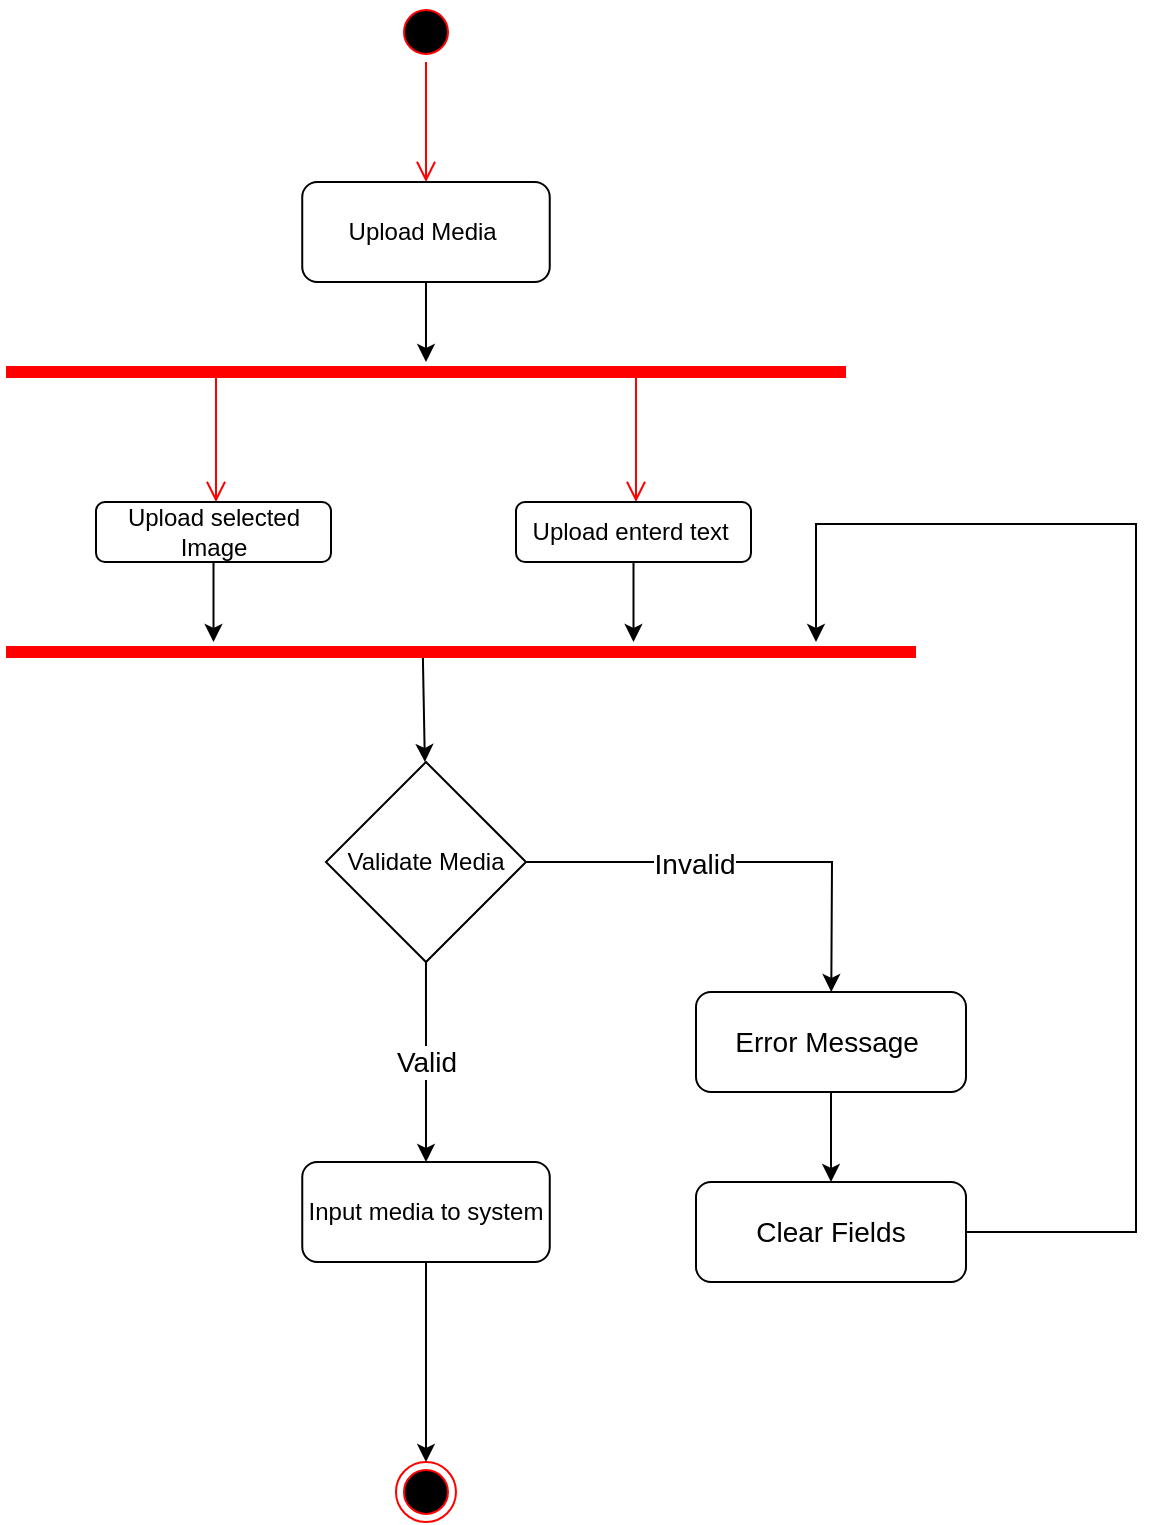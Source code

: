 <mxfile version="22.1.18" type="device">
  <diagram id="x9SKlqrg6bpuqgRpPf6P" name="Page-1">
    <mxGraphModel dx="883" dy="442" grid="1" gridSize="10" guides="1" tooltips="1" connect="1" arrows="1" fold="1" page="1" pageScale="1" pageWidth="1600" pageHeight="1200" math="0" shadow="0">
      <root>
        <mxCell id="0" />
        <mxCell id="1" parent="0" />
        <mxCell id="NCUArfBDz2Gf4-ogh0ME-40" value="" style="ellipse;html=1;shape=startState;fillColor=#000000;strokeColor=#ff0000;" parent="1" vertex="1">
          <mxGeometry x="750" y="80" width="30" height="30" as="geometry" />
        </mxCell>
        <mxCell id="NCUArfBDz2Gf4-ogh0ME-41" value="" style="edgeStyle=orthogonalEdgeStyle;html=1;verticalAlign=bottom;endArrow=open;endSize=8;strokeColor=#ff0000;" parent="1" source="NCUArfBDz2Gf4-ogh0ME-40" edge="1">
          <mxGeometry relative="1" as="geometry">
            <mxPoint x="765" y="170" as="targetPoint" />
          </mxGeometry>
        </mxCell>
        <mxCell id="NCUArfBDz2Gf4-ogh0ME-42" value="&lt;div&gt;Upload Media&amp;nbsp;&lt;/div&gt;" style="rounded=1;whiteSpace=wrap;html=1;" parent="1" vertex="1">
          <mxGeometry x="703.12" y="170" width="123.75" height="50" as="geometry" />
        </mxCell>
        <mxCell id="NCUArfBDz2Gf4-ogh0ME-43" value="" style="shape=line;html=1;strokeWidth=6;strokeColor=#ff0000;" parent="1" vertex="1">
          <mxGeometry x="555" y="260" width="420" height="10" as="geometry" />
        </mxCell>
        <mxCell id="NCUArfBDz2Gf4-ogh0ME-44" value="" style="edgeStyle=orthogonalEdgeStyle;html=1;verticalAlign=bottom;endArrow=open;endSize=8;strokeColor=#ff0000;exitX=0.25;exitY=0.5;exitDx=0;exitDy=0;exitPerimeter=0;" parent="1" source="NCUArfBDz2Gf4-ogh0ME-43" edge="1">
          <mxGeometry relative="1" as="geometry">
            <mxPoint x="660" y="330" as="targetPoint" />
          </mxGeometry>
        </mxCell>
        <mxCell id="NCUArfBDz2Gf4-ogh0ME-45" value="" style="edgeStyle=orthogonalEdgeStyle;html=1;verticalAlign=bottom;endArrow=open;endSize=8;strokeColor=#ff0000;exitX=0.75;exitY=0.5;exitDx=0;exitDy=0;exitPerimeter=0;" parent="1" source="NCUArfBDz2Gf4-ogh0ME-43" edge="1">
          <mxGeometry relative="1" as="geometry">
            <mxPoint x="870" y="330" as="targetPoint" />
            <mxPoint x="670" y="275" as="sourcePoint" />
          </mxGeometry>
        </mxCell>
        <mxCell id="NCUArfBDz2Gf4-ogh0ME-46" value="" style="endArrow=classic;html=1;rounded=0;fontSize=10;exitX=0.5;exitY=1;exitDx=0;exitDy=0;" parent="1" source="NCUArfBDz2Gf4-ogh0ME-42" target="NCUArfBDz2Gf4-ogh0ME-43" edge="1">
          <mxGeometry width="50" height="50" relative="1" as="geometry">
            <mxPoint x="395" y="250" as="sourcePoint" />
            <mxPoint x="780" y="250" as="targetPoint" />
          </mxGeometry>
        </mxCell>
        <mxCell id="NCUArfBDz2Gf4-ogh0ME-47" value="Upload selected Image" style="rounded=1;whiteSpace=wrap;html=1;" parent="1" vertex="1">
          <mxGeometry x="600" y="330" width="117.5" height="30" as="geometry" />
        </mxCell>
        <mxCell id="NCUArfBDz2Gf4-ogh0ME-48" value="Upload enterd text&amp;nbsp;" style="rounded=1;whiteSpace=wrap;html=1;" parent="1" vertex="1">
          <mxGeometry x="810" y="330" width="117.5" height="30" as="geometry" />
        </mxCell>
        <mxCell id="NCUArfBDz2Gf4-ogh0ME-51" value="" style="endArrow=classic;html=1;rounded=0;fontSize=10;exitX=0.5;exitY=1;exitDx=0;exitDy=0;entryX=0.5;entryY=0;entryDx=0;entryDy=0;" parent="1" source="NCUArfBDz2Gf4-ogh0ME-48" edge="1">
          <mxGeometry width="50" height="50" relative="1" as="geometry">
            <mxPoint x="395" y="250" as="sourcePoint" />
            <mxPoint x="868.75" y="400" as="targetPoint" />
          </mxGeometry>
        </mxCell>
        <mxCell id="NCUArfBDz2Gf4-ogh0ME-52" value="" style="endArrow=classic;html=1;rounded=0;fontSize=10;exitX=0.5;exitY=1;exitDx=0;exitDy=0;" parent="1" source="NCUArfBDz2Gf4-ogh0ME-47" edge="1">
          <mxGeometry width="50" height="50" relative="1" as="geometry">
            <mxPoint x="405" y="260" as="sourcePoint" />
            <mxPoint x="658.75" y="400" as="targetPoint" />
          </mxGeometry>
        </mxCell>
        <mxCell id="NCUArfBDz2Gf4-ogh0ME-55" value="" style="endArrow=classic;html=1;rounded=0;fontSize=10;entryX=0.5;entryY=0;entryDx=0;entryDy=0;exitX=0.458;exitY=0.473;exitDx=0;exitDy=0;exitPerimeter=0;" parent="1" source="NCUArfBDz2Gf4-ogh0ME-56" edge="1">
          <mxGeometry width="50" height="50" relative="1" as="geometry">
            <mxPoint x="764" y="390" as="sourcePoint" />
            <mxPoint x="764.43" y="460" as="targetPoint" />
          </mxGeometry>
        </mxCell>
        <mxCell id="NCUArfBDz2Gf4-ogh0ME-56" value="" style="shape=line;html=1;strokeWidth=6;strokeColor=#ff0000;" parent="1" vertex="1">
          <mxGeometry x="555" y="400" width="455" height="10" as="geometry" />
        </mxCell>
        <mxCell id="NCUArfBDz2Gf4-ogh0ME-57" value="Input media to system" style="rounded=1;whiteSpace=wrap;html=1;" parent="1" vertex="1">
          <mxGeometry x="703.13" y="660" width="123.75" height="50" as="geometry" />
        </mxCell>
        <mxCell id="NCUArfBDz2Gf4-ogh0ME-58" value="" style="ellipse;html=1;shape=endState;fillColor=#000000;strokeColor=#ff0000;" parent="1" vertex="1">
          <mxGeometry x="749.99" y="810" width="30" height="30" as="geometry" />
        </mxCell>
        <mxCell id="NCUArfBDz2Gf4-ogh0ME-59" value="" style="endArrow=classic;html=1;rounded=0;fontSize=10;exitX=0.5;exitY=1;exitDx=0;exitDy=0;entryX=0.5;entryY=0;entryDx=0;entryDy=0;" parent="1" source="NCUArfBDz2Gf4-ogh0ME-57" target="NCUArfBDz2Gf4-ogh0ME-58" edge="1">
          <mxGeometry width="50" height="50" relative="1" as="geometry">
            <mxPoint x="774.41" y="500" as="sourcePoint" />
            <mxPoint x="774.42" y="550" as="targetPoint" />
          </mxGeometry>
        </mxCell>
        <mxCell id="NCUArfBDz2Gf4-ogh0ME-60" value="Validate Media" style="rhombus;whiteSpace=wrap;html=1;" parent="1" vertex="1">
          <mxGeometry x="714.99" y="460" width="100" height="100" as="geometry" />
        </mxCell>
        <mxCell id="NCUArfBDz2Gf4-ogh0ME-61" value="" style="endArrow=classic;html=1;rounded=0;fontSize=10;exitX=1;exitY=0.5;exitDx=0;exitDy=0;" parent="1" source="NCUArfBDz2Gf4-ogh0ME-60" target="NCUArfBDz2Gf4-ogh0ME-63" edge="1">
          <mxGeometry width="50" height="50" relative="1" as="geometry">
            <mxPoint x="774.42" y="420" as="sourcePoint" />
            <mxPoint x="920" y="570" as="targetPoint" />
            <Array as="points">
              <mxPoint x="968" y="510" />
            </Array>
          </mxGeometry>
        </mxCell>
        <mxCell id="NCUArfBDz2Gf4-ogh0ME-64" value="&lt;font style=&quot;font-size: 14px&quot;&gt;Invalid&lt;/font&gt;" style="edgeLabel;html=1;align=center;verticalAlign=middle;resizable=0;points=[];" parent="NCUArfBDz2Gf4-ogh0ME-61" vertex="1" connectable="0">
          <mxGeometry x="-0.23" y="-1" relative="1" as="geometry">
            <mxPoint as="offset" />
          </mxGeometry>
        </mxCell>
        <mxCell id="NCUArfBDz2Gf4-ogh0ME-62" value="&lt;font style=&quot;font-size: 14px&quot;&gt;Valid&lt;/font&gt;" style="endArrow=classic;html=1;rounded=0;fontSize=10;exitX=0.5;exitY=1;exitDx=0;exitDy=0;entryX=0.5;entryY=0;entryDx=0;entryDy=0;" parent="1" source="NCUArfBDz2Gf4-ogh0ME-60" target="NCUArfBDz2Gf4-ogh0ME-57" edge="1">
          <mxGeometry width="50" height="50" relative="1" as="geometry">
            <mxPoint x="784.42" y="430" as="sourcePoint" />
            <mxPoint x="784.43" y="480" as="targetPoint" />
          </mxGeometry>
        </mxCell>
        <mxCell id="NCUArfBDz2Gf4-ogh0ME-63" value="&lt;font style=&quot;font-size: 14px&quot;&gt;Error Message&amp;nbsp;&lt;/font&gt;" style="rounded=1;whiteSpace=wrap;html=1;" parent="1" vertex="1">
          <mxGeometry x="900" y="575" width="135" height="50" as="geometry" />
        </mxCell>
        <mxCell id="NCUArfBDz2Gf4-ogh0ME-66" value="" style="edgeStyle=orthogonalEdgeStyle;rounded=0;orthogonalLoop=1;jettySize=auto;html=1;exitX=0.5;exitY=1;exitDx=0;exitDy=0;entryX=0.5;entryY=0;entryDx=0;entryDy=0;" parent="1" source="NCUArfBDz2Gf4-ogh0ME-63" target="NCUArfBDz2Gf4-ogh0ME-68" edge="1">
          <mxGeometry relative="1" as="geometry">
            <mxPoint x="775" y="420" as="sourcePoint" />
            <mxPoint x="775" y="470.01" as="targetPoint" />
          </mxGeometry>
        </mxCell>
        <mxCell id="NCUArfBDz2Gf4-ogh0ME-68" value="&lt;font style=&quot;font-size: 14px&quot;&gt;Clear Fields&lt;/font&gt;" style="rounded=1;whiteSpace=wrap;html=1;" parent="1" vertex="1">
          <mxGeometry x="900" y="670" width="135" height="50" as="geometry" />
        </mxCell>
        <mxCell id="NCUArfBDz2Gf4-ogh0ME-69" value="" style="edgeStyle=orthogonalEdgeStyle;rounded=0;orthogonalLoop=1;jettySize=auto;html=1;exitX=1;exitY=0.5;exitDx=0;exitDy=0;" parent="1" source="NCUArfBDz2Gf4-ogh0ME-68" target="NCUArfBDz2Gf4-ogh0ME-56" edge="1">
          <mxGeometry relative="1" as="geometry">
            <mxPoint x="977.5" y="635.0" as="sourcePoint" />
            <mxPoint x="960" y="350" as="targetPoint" />
            <Array as="points">
              <mxPoint x="1120" y="695" />
              <mxPoint x="1120" y="341" />
              <mxPoint x="960" y="341" />
            </Array>
          </mxGeometry>
        </mxCell>
      </root>
    </mxGraphModel>
  </diagram>
</mxfile>
